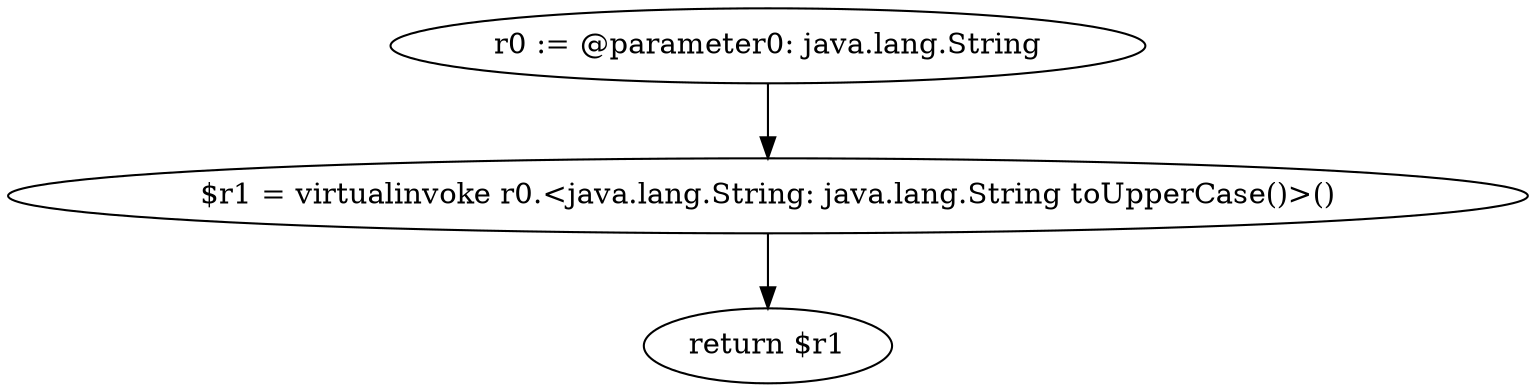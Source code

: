 digraph "unitGraph" {
    "r0 := @parameter0: java.lang.String"
    "$r1 = virtualinvoke r0.<java.lang.String: java.lang.String toUpperCase()>()"
    "return $r1"
    "r0 := @parameter0: java.lang.String"->"$r1 = virtualinvoke r0.<java.lang.String: java.lang.String toUpperCase()>()";
    "$r1 = virtualinvoke r0.<java.lang.String: java.lang.String toUpperCase()>()"->"return $r1";
}
